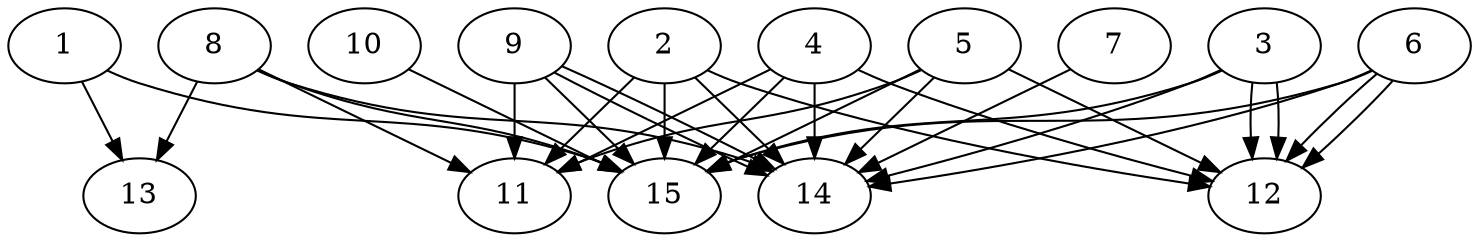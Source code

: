 // DAG automatically generated by daggen at Thu Oct  3 13:59:26 2019
// ./daggen --dot -n 15 --ccr 0.4 --fat 0.9 --regular 0.9 --density 0.9 --mindata 5242880 --maxdata 52428800 
digraph G {
  1 [size="77928960", alpha="0.12", expect_size="31171584"] 
  1 -> 13 [size ="31171584"]
  1 -> 15 [size ="31171584"]
  2 [size="96734720", alpha="0.19", expect_size="38693888"] 
  2 -> 11 [size ="38693888"]
  2 -> 12 [size ="38693888"]
  2 -> 14 [size ="38693888"]
  2 -> 15 [size ="38693888"]
  3 [size="122565120", alpha="0.05", expect_size="49026048"] 
  3 -> 12 [size ="49026048"]
  3 -> 12 [size ="49026048"]
  3 -> 14 [size ="49026048"]
  3 -> 15 [size ="49026048"]
  4 [size="108282880", alpha="0.14", expect_size="43313152"] 
  4 -> 11 [size ="43313152"]
  4 -> 12 [size ="43313152"]
  4 -> 14 [size ="43313152"]
  4 -> 15 [size ="43313152"]
  5 [size="117619200", alpha="0.06", expect_size="47047680"] 
  5 -> 11 [size ="47047680"]
  5 -> 12 [size ="47047680"]
  5 -> 14 [size ="47047680"]
  5 -> 15 [size ="47047680"]
  6 [size="91310080", alpha="0.13", expect_size="36524032"] 
  6 -> 12 [size ="36524032"]
  6 -> 12 [size ="36524032"]
  6 -> 14 [size ="36524032"]
  6 -> 15 [size ="36524032"]
  7 [size="116518400", alpha="0.15", expect_size="46607360"] 
  7 -> 14 [size ="46607360"]
  8 [size="78922240", alpha="0.02", expect_size="31568896"] 
  8 -> 11 [size ="31568896"]
  8 -> 13 [size ="31568896"]
  8 -> 14 [size ="31568896"]
  8 -> 15 [size ="31568896"]
  9 [size="61002240", alpha="0.07", expect_size="24400896"] 
  9 -> 11 [size ="24400896"]
  9 -> 14 [size ="24400896"]
  9 -> 14 [size ="24400896"]
  9 -> 15 [size ="24400896"]
  10 [size="57620480", alpha="0.09", expect_size="23048192"] 
  10 -> 15 [size ="23048192"]
  11 [size="125470720", alpha="0.17", expect_size="50188288"] 
  12 [size="79109120", alpha="0.08", expect_size="31643648"] 
  13 [size="75397120", alpha="0.13", expect_size="30158848"] 
  14 [size="106711040", alpha="0.06", expect_size="42684416"] 
  15 [size="69140480", alpha="0.04", expect_size="27656192"] 
}

